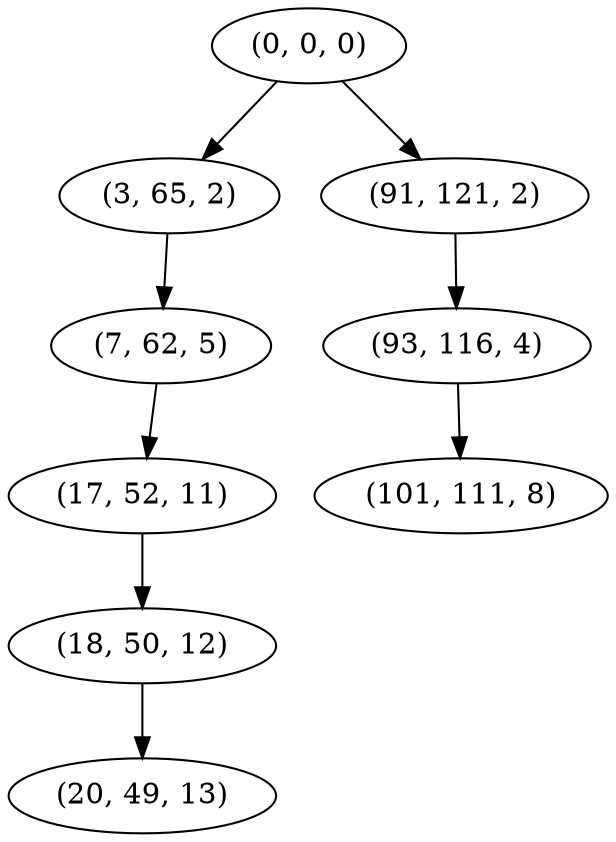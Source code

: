 digraph tree {
    "(0, 0, 0)";
    "(3, 65, 2)";
    "(7, 62, 5)";
    "(17, 52, 11)";
    "(18, 50, 12)";
    "(20, 49, 13)";
    "(91, 121, 2)";
    "(93, 116, 4)";
    "(101, 111, 8)";
    "(0, 0, 0)" -> "(3, 65, 2)";
    "(0, 0, 0)" -> "(91, 121, 2)";
    "(3, 65, 2)" -> "(7, 62, 5)";
    "(7, 62, 5)" -> "(17, 52, 11)";
    "(17, 52, 11)" -> "(18, 50, 12)";
    "(18, 50, 12)" -> "(20, 49, 13)";
    "(91, 121, 2)" -> "(93, 116, 4)";
    "(93, 116, 4)" -> "(101, 111, 8)";
}

